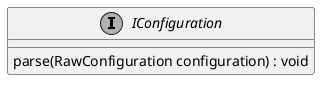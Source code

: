 @startuml
skinparam monochrome true
skinparam classAttributeIconSize 0
!startsub default
interface IConfiguration {
    parse(RawConfiguration configuration) : void
}

!endsub
@enduml
